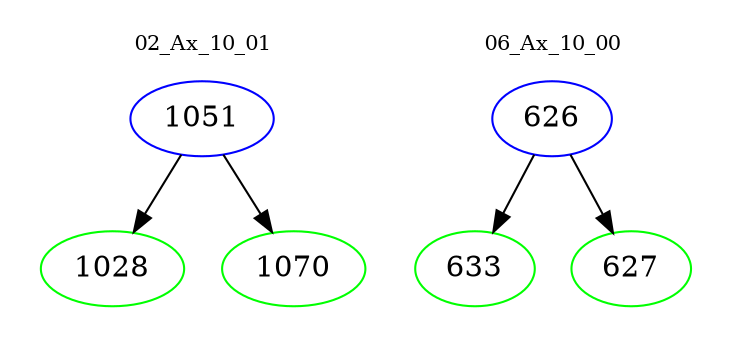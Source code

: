 digraph{
subgraph cluster_0 {
color = white
label = "02_Ax_10_01";
fontsize=10;
T0_1051 [label="1051", color="blue"]
T0_1051 -> T0_1028 [color="black"]
T0_1028 [label="1028", color="green"]
T0_1051 -> T0_1070 [color="black"]
T0_1070 [label="1070", color="green"]
}
subgraph cluster_1 {
color = white
label = "06_Ax_10_00";
fontsize=10;
T1_626 [label="626", color="blue"]
T1_626 -> T1_633 [color="black"]
T1_633 [label="633", color="green"]
T1_626 -> T1_627 [color="black"]
T1_627 [label="627", color="green"]
}
}
